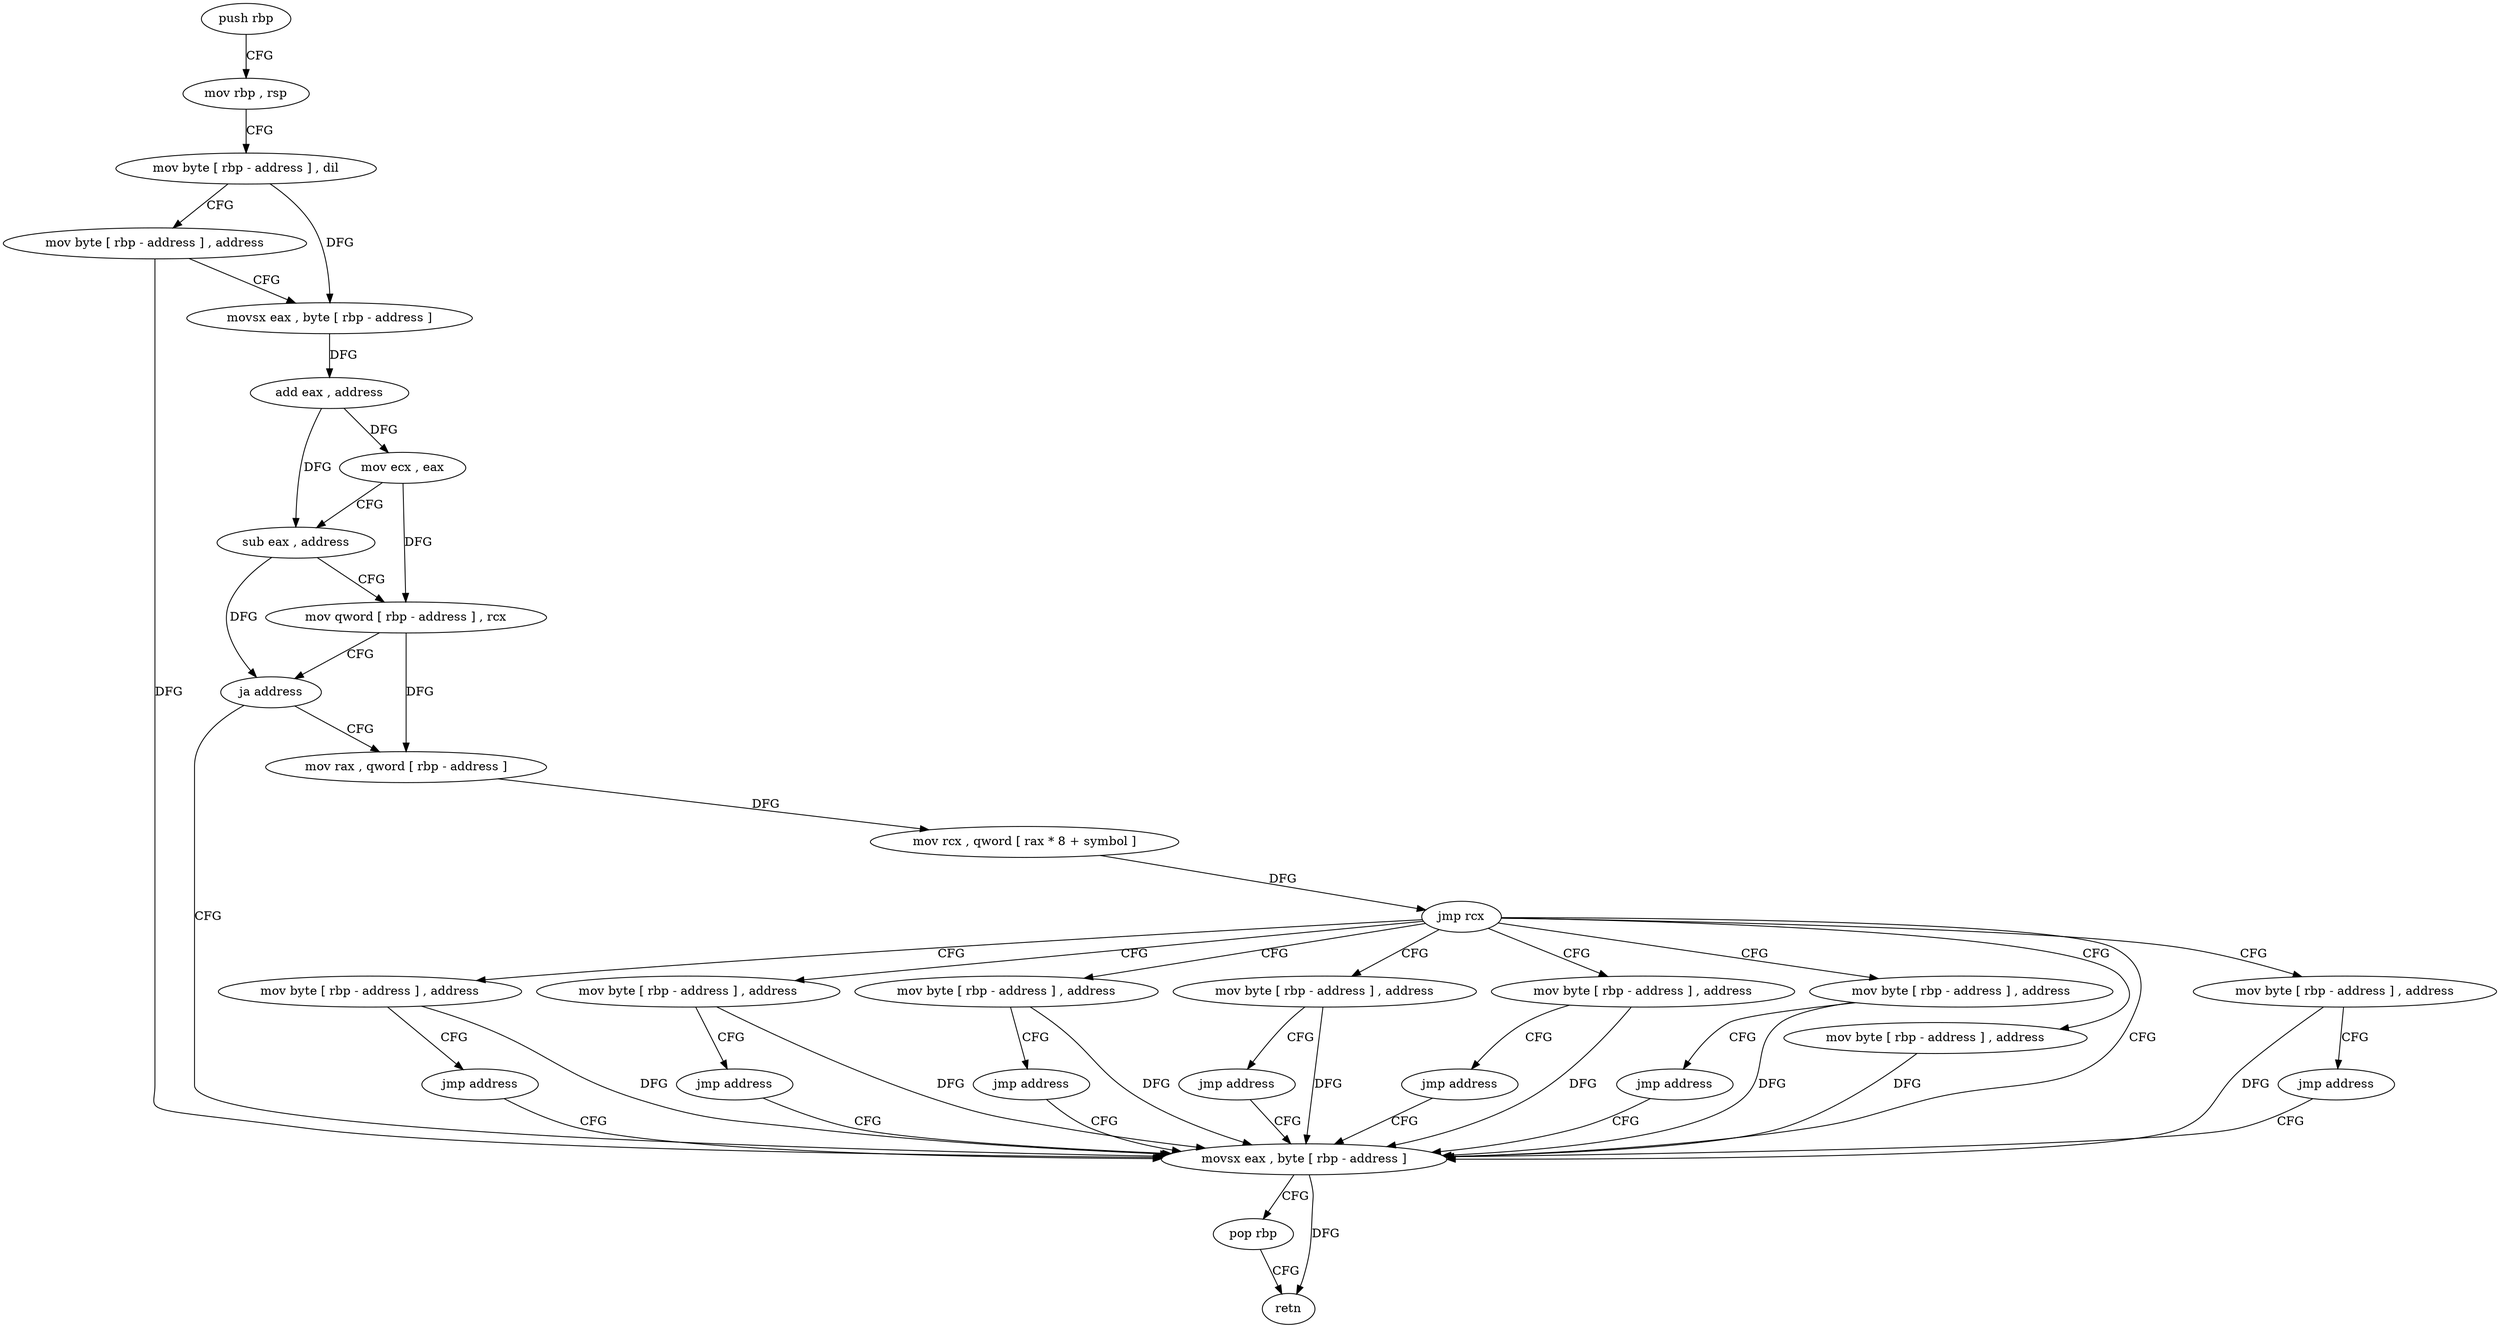 digraph "func" {
"4254336" [label = "push rbp" ]
"4254337" [label = "mov rbp , rsp" ]
"4254340" [label = "mov byte [ rbp - address ] , dil" ]
"4254344" [label = "mov byte [ rbp - address ] , address" ]
"4254348" [label = "movsx eax , byte [ rbp - address ]" ]
"4254352" [label = "add eax , address" ]
"4254355" [label = "mov ecx , eax" ]
"4254357" [label = "sub eax , address" ]
"4254360" [label = "mov qword [ rbp - address ] , rcx" ]
"4254364" [label = "ja address" ]
"4254451" [label = "movsx eax , byte [ rbp - address ]" ]
"4254370" [label = "mov rax , qword [ rbp - address ]" ]
"4254455" [label = "pop rbp" ]
"4254456" [label = "retn" ]
"4254374" [label = "mov rcx , qword [ rax * 8 + symbol ]" ]
"4254382" [label = "jmp rcx" ]
"4254384" [label = "mov byte [ rbp - address ] , address" ]
"4254393" [label = "mov byte [ rbp - address ] , address" ]
"4254402" [label = "mov byte [ rbp - address ] , address" ]
"4254411" [label = "mov byte [ rbp - address ] , address" ]
"4254420" [label = "mov byte [ rbp - address ] , address" ]
"4254429" [label = "mov byte [ rbp - address ] , address" ]
"4254438" [label = "mov byte [ rbp - address ] , address" ]
"4254447" [label = "mov byte [ rbp - address ] , address" ]
"4254388" [label = "jmp address" ]
"4254397" [label = "jmp address" ]
"4254406" [label = "jmp address" ]
"4254415" [label = "jmp address" ]
"4254424" [label = "jmp address" ]
"4254433" [label = "jmp address" ]
"4254442" [label = "jmp address" ]
"4254336" -> "4254337" [ label = "CFG" ]
"4254337" -> "4254340" [ label = "CFG" ]
"4254340" -> "4254344" [ label = "CFG" ]
"4254340" -> "4254348" [ label = "DFG" ]
"4254344" -> "4254348" [ label = "CFG" ]
"4254344" -> "4254451" [ label = "DFG" ]
"4254348" -> "4254352" [ label = "DFG" ]
"4254352" -> "4254355" [ label = "DFG" ]
"4254352" -> "4254357" [ label = "DFG" ]
"4254355" -> "4254357" [ label = "CFG" ]
"4254355" -> "4254360" [ label = "DFG" ]
"4254357" -> "4254360" [ label = "CFG" ]
"4254357" -> "4254364" [ label = "DFG" ]
"4254360" -> "4254364" [ label = "CFG" ]
"4254360" -> "4254370" [ label = "DFG" ]
"4254364" -> "4254451" [ label = "CFG" ]
"4254364" -> "4254370" [ label = "CFG" ]
"4254451" -> "4254455" [ label = "CFG" ]
"4254451" -> "4254456" [ label = "DFG" ]
"4254370" -> "4254374" [ label = "DFG" ]
"4254455" -> "4254456" [ label = "CFG" ]
"4254374" -> "4254382" [ label = "DFG" ]
"4254382" -> "4254384" [ label = "CFG" ]
"4254382" -> "4254393" [ label = "CFG" ]
"4254382" -> "4254402" [ label = "CFG" ]
"4254382" -> "4254411" [ label = "CFG" ]
"4254382" -> "4254420" [ label = "CFG" ]
"4254382" -> "4254429" [ label = "CFG" ]
"4254382" -> "4254438" [ label = "CFG" ]
"4254382" -> "4254447" [ label = "CFG" ]
"4254382" -> "4254451" [ label = "CFG" ]
"4254384" -> "4254388" [ label = "CFG" ]
"4254384" -> "4254451" [ label = "DFG" ]
"4254393" -> "4254397" [ label = "CFG" ]
"4254393" -> "4254451" [ label = "DFG" ]
"4254402" -> "4254406" [ label = "CFG" ]
"4254402" -> "4254451" [ label = "DFG" ]
"4254411" -> "4254415" [ label = "CFG" ]
"4254411" -> "4254451" [ label = "DFG" ]
"4254420" -> "4254424" [ label = "CFG" ]
"4254420" -> "4254451" [ label = "DFG" ]
"4254429" -> "4254433" [ label = "CFG" ]
"4254429" -> "4254451" [ label = "DFG" ]
"4254438" -> "4254442" [ label = "CFG" ]
"4254438" -> "4254451" [ label = "DFG" ]
"4254447" -> "4254451" [ label = "DFG" ]
"4254388" -> "4254451" [ label = "CFG" ]
"4254397" -> "4254451" [ label = "CFG" ]
"4254406" -> "4254451" [ label = "CFG" ]
"4254415" -> "4254451" [ label = "CFG" ]
"4254424" -> "4254451" [ label = "CFG" ]
"4254433" -> "4254451" [ label = "CFG" ]
"4254442" -> "4254451" [ label = "CFG" ]
}
